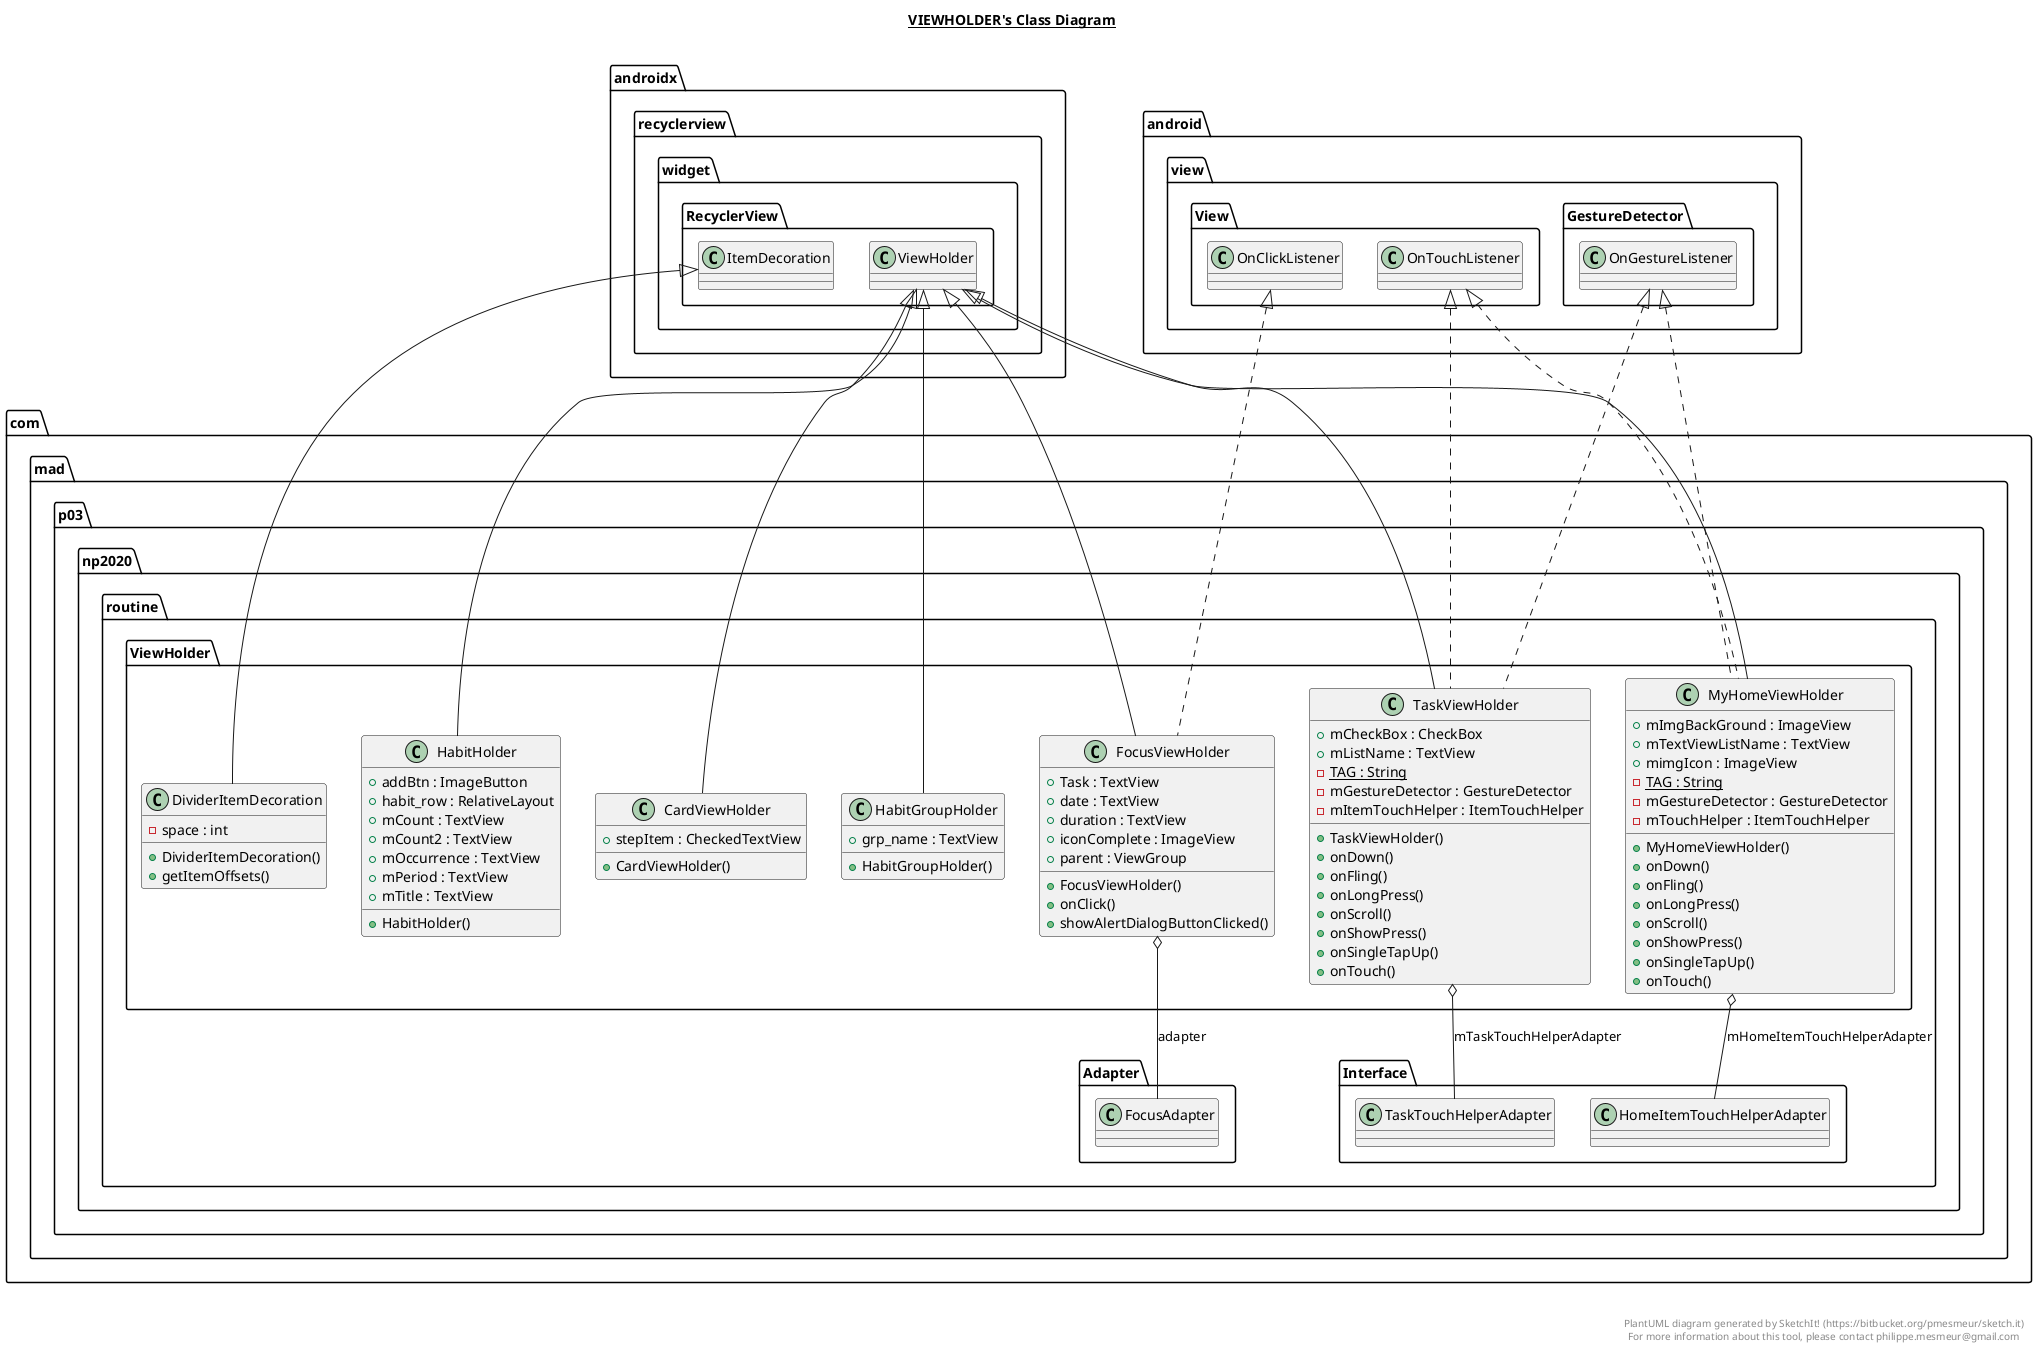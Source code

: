 @startuml

title __VIEWHOLDER's Class Diagram__\n

  namespace com.mad.p03.np2020.routine {
    namespace ViewHolder {
      class com.mad.p03.np2020.routine.ViewHolder.CardViewHolder {
          + stepItem : CheckedTextView
          + CardViewHolder()
      }
    }
  }
  

  namespace com.mad.p03.np2020.routine {
    namespace ViewHolder {
      class com.mad.p03.np2020.routine.ViewHolder.DividerItemDecoration {
          - space : int
          + DividerItemDecoration()
          + getItemOffsets()
      }
    }
  }
  

  namespace com.mad.p03.np2020.routine {
    namespace ViewHolder {
      class com.mad.p03.np2020.routine.ViewHolder.FocusViewHolder {
          + Task : TextView
          + date : TextView
          + duration : TextView
          + iconComplete : ImageView
          + parent : ViewGroup
          + FocusViewHolder()
          + onClick()
          + showAlertDialogButtonClicked()
      }
    }
  }
  

  namespace com.mad.p03.np2020.routine {
    namespace ViewHolder {
      class com.mad.p03.np2020.routine.ViewHolder.HabitGroupHolder {
          + grp_name : TextView
          + HabitGroupHolder()
      }
    }
  }
  

  namespace com.mad.p03.np2020.routine {
    namespace ViewHolder {
      class com.mad.p03.np2020.routine.ViewHolder.HabitHolder {
          + addBtn : ImageButton
          + habit_row : RelativeLayout
          + mCount : TextView
          + mCount2 : TextView
          + mOccurrence : TextView
          + mPeriod : TextView
          + mTitle : TextView
          + HabitHolder()
      }
    }
  }
  

  namespace com.mad.p03.np2020.routine {
    namespace ViewHolder {
      class com.mad.p03.np2020.routine.ViewHolder.MyHomeViewHolder {
          + mImgBackGround : ImageView
          + mTextViewListName : TextView
          + mimgIcon : ImageView
          {static} - TAG : String
          - mGestureDetector : GestureDetector
          - mTouchHelper : ItemTouchHelper
          + MyHomeViewHolder()
          + onDown()
          + onFling()
          + onLongPress()
          + onScroll()
          + onShowPress()
          + onSingleTapUp()
          + onTouch()
      }
    }
  }
  

  namespace com.mad.p03.np2020.routine {
    namespace ViewHolder {
      class com.mad.p03.np2020.routine.ViewHolder.TaskViewHolder {
          + mCheckBox : CheckBox
          + mListName : TextView
          {static} - TAG : String
          - mGestureDetector : GestureDetector
          - mItemTouchHelper : ItemTouchHelper
          + TaskViewHolder()
          + onDown()
          + onFling()
          + onLongPress()
          + onScroll()
          + onShowPress()
          + onSingleTapUp()
          + onTouch()
      }
    }
  }
  

  com.mad.p03.np2020.routine.ViewHolder.CardViewHolder -up-|> androidx.recyclerview.widget.RecyclerView.ViewHolder
  com.mad.p03.np2020.routine.ViewHolder.DividerItemDecoration -up-|> androidx.recyclerview.widget.RecyclerView.ItemDecoration
  com.mad.p03.np2020.routine.ViewHolder.FocusViewHolder .up.|> android.view.View.OnClickListener
  com.mad.p03.np2020.routine.ViewHolder.FocusViewHolder -up-|> androidx.recyclerview.widget.RecyclerView.ViewHolder
  com.mad.p03.np2020.routine.ViewHolder.FocusViewHolder o-- com.mad.p03.np2020.routine.Adapter.FocusAdapter : adapter
  com.mad.p03.np2020.routine.ViewHolder.HabitGroupHolder -up-|> androidx.recyclerview.widget.RecyclerView.ViewHolder
  com.mad.p03.np2020.routine.ViewHolder.HabitHolder -up-|> androidx.recyclerview.widget.RecyclerView.ViewHolder
  com.mad.p03.np2020.routine.ViewHolder.MyHomeViewHolder .up.|> android.view.GestureDetector.OnGestureListener
  com.mad.p03.np2020.routine.ViewHolder.MyHomeViewHolder .up.|> android.view.View.OnTouchListener
  com.mad.p03.np2020.routine.ViewHolder.MyHomeViewHolder -up-|> androidx.recyclerview.widget.RecyclerView.ViewHolder
  com.mad.p03.np2020.routine.ViewHolder.MyHomeViewHolder o-- com.mad.p03.np2020.routine.Interface.HomeItemTouchHelperAdapter : mHomeItemTouchHelperAdapter
  com.mad.p03.np2020.routine.ViewHolder.TaskViewHolder .up.|> android.view.GestureDetector.OnGestureListener
  com.mad.p03.np2020.routine.ViewHolder.TaskViewHolder .up.|> android.view.View.OnTouchListener
  com.mad.p03.np2020.routine.ViewHolder.TaskViewHolder -up-|> androidx.recyclerview.widget.RecyclerView.ViewHolder
  com.mad.p03.np2020.routine.ViewHolder.TaskViewHolder o-- com.mad.p03.np2020.routine.Interface.TaskTouchHelperAdapter : mTaskTouchHelperAdapter


right footer


PlantUML diagram generated by SketchIt! (https://bitbucket.org/pmesmeur/sketch.it)
For more information about this tool, please contact philippe.mesmeur@gmail.com
endfooter

@enduml
